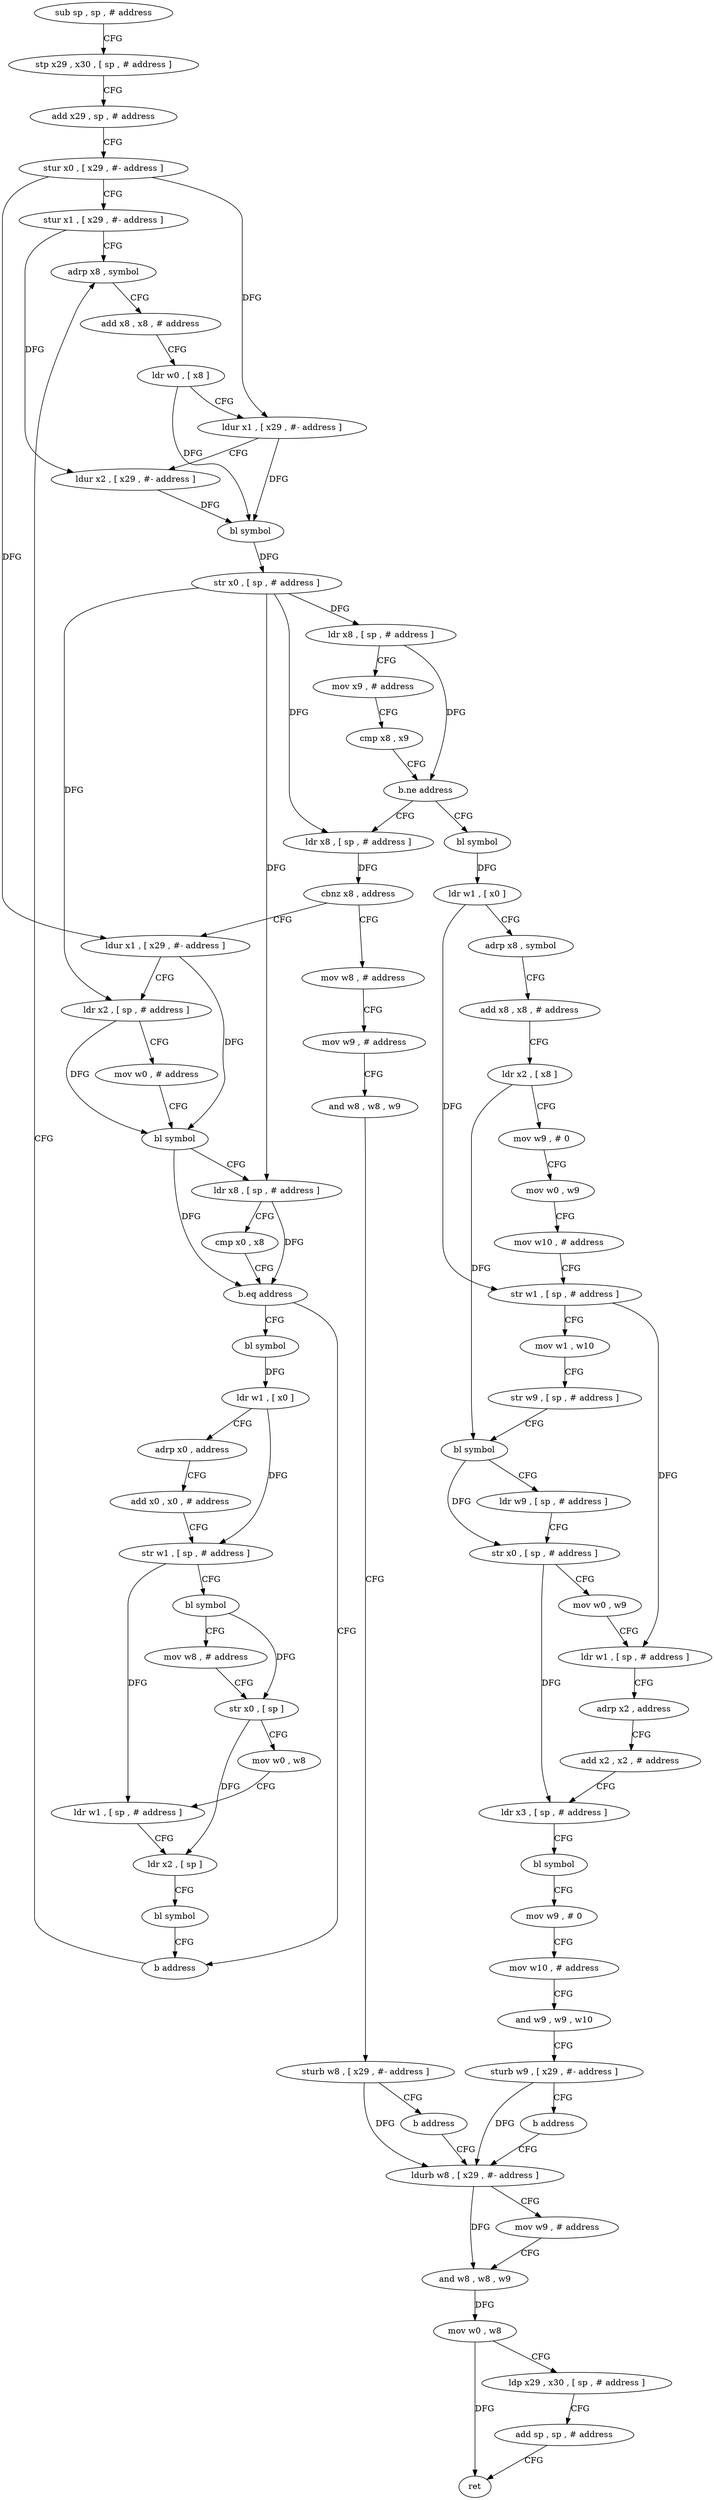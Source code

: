 digraph "func" {
"4208356" [label = "sub sp , sp , # address" ]
"4208360" [label = "stp x29 , x30 , [ sp , # address ]" ]
"4208364" [label = "add x29 , sp , # address" ]
"4208368" [label = "stur x0 , [ x29 , #- address ]" ]
"4208372" [label = "stur x1 , [ x29 , #- address ]" ]
"4208376" [label = "adrp x8 , symbol" ]
"4208520" [label = "ldr x8 , [ sp , # address ]" ]
"4208524" [label = "cbnz x8 , address" ]
"4208548" [label = "ldur x1 , [ x29 , #- address ]" ]
"4208528" [label = "mov w8 , # address" ]
"4208420" [label = "bl symbol" ]
"4208424" [label = "ldr w1 , [ x0 ]" ]
"4208428" [label = "adrp x8 , symbol" ]
"4208432" [label = "add x8 , x8 , # address" ]
"4208436" [label = "ldr x2 , [ x8 ]" ]
"4208440" [label = "mov w9 , # 0" ]
"4208444" [label = "mov w0 , w9" ]
"4208448" [label = "mov w10 , # address" ]
"4208452" [label = "str w1 , [ sp , # address ]" ]
"4208456" [label = "mov w1 , w10" ]
"4208460" [label = "str w9 , [ sp , # address ]" ]
"4208464" [label = "bl symbol" ]
"4208468" [label = "ldr w9 , [ sp , # address ]" ]
"4208472" [label = "str x0 , [ sp , # address ]" ]
"4208476" [label = "mov w0 , w9" ]
"4208480" [label = "ldr w1 , [ sp , # address ]" ]
"4208484" [label = "adrp x2 , address" ]
"4208488" [label = "add x2 , x2 , # address" ]
"4208492" [label = "ldr x3 , [ sp , # address ]" ]
"4208496" [label = "bl symbol" ]
"4208500" [label = "mov w9 , # 0" ]
"4208504" [label = "mov w10 , # address" ]
"4208508" [label = "and w9 , w9 , w10" ]
"4208512" [label = "sturb w9 , [ x29 , #- address ]" ]
"4208516" [label = "b address" ]
"4208628" [label = "ldurb w8 , [ x29 , #- address ]" ]
"4208552" [label = "ldr x2 , [ sp , # address ]" ]
"4208556" [label = "mov w0 , # address" ]
"4208560" [label = "bl symbol" ]
"4208564" [label = "ldr x8 , [ sp , # address ]" ]
"4208568" [label = "cmp x0 , x8" ]
"4208572" [label = "b.eq address" ]
"4208624" [label = "b address" ]
"4208576" [label = "bl symbol" ]
"4208532" [label = "mov w9 , # address" ]
"4208536" [label = "and w8 , w8 , w9" ]
"4208540" [label = "sturb w8 , [ x29 , #- address ]" ]
"4208544" [label = "b address" ]
"4208632" [label = "mov w9 , # address" ]
"4208636" [label = "and w8 , w8 , w9" ]
"4208640" [label = "mov w0 , w8" ]
"4208644" [label = "ldp x29 , x30 , [ sp , # address ]" ]
"4208648" [label = "add sp , sp , # address" ]
"4208652" [label = "ret" ]
"4208580" [label = "ldr w1 , [ x0 ]" ]
"4208584" [label = "adrp x0 , address" ]
"4208588" [label = "add x0 , x0 , # address" ]
"4208592" [label = "str w1 , [ sp , # address ]" ]
"4208596" [label = "bl symbol" ]
"4208600" [label = "mov w8 , # address" ]
"4208604" [label = "str x0 , [ sp ]" ]
"4208608" [label = "mov w0 , w8" ]
"4208612" [label = "ldr w1 , [ sp , # address ]" ]
"4208616" [label = "ldr x2 , [ sp ]" ]
"4208620" [label = "bl symbol" ]
"4208380" [label = "add x8 , x8 , # address" ]
"4208384" [label = "ldr w0 , [ x8 ]" ]
"4208388" [label = "ldur x1 , [ x29 , #- address ]" ]
"4208392" [label = "ldur x2 , [ x29 , #- address ]" ]
"4208396" [label = "bl symbol" ]
"4208400" [label = "str x0 , [ sp , # address ]" ]
"4208404" [label = "ldr x8 , [ sp , # address ]" ]
"4208408" [label = "mov x9 , # address" ]
"4208412" [label = "cmp x8 , x9" ]
"4208416" [label = "b.ne address" ]
"4208356" -> "4208360" [ label = "CFG" ]
"4208360" -> "4208364" [ label = "CFG" ]
"4208364" -> "4208368" [ label = "CFG" ]
"4208368" -> "4208372" [ label = "CFG" ]
"4208368" -> "4208388" [ label = "DFG" ]
"4208368" -> "4208548" [ label = "DFG" ]
"4208372" -> "4208376" [ label = "CFG" ]
"4208372" -> "4208392" [ label = "DFG" ]
"4208376" -> "4208380" [ label = "CFG" ]
"4208520" -> "4208524" [ label = "DFG" ]
"4208524" -> "4208548" [ label = "CFG" ]
"4208524" -> "4208528" [ label = "CFG" ]
"4208548" -> "4208552" [ label = "CFG" ]
"4208548" -> "4208560" [ label = "DFG" ]
"4208528" -> "4208532" [ label = "CFG" ]
"4208420" -> "4208424" [ label = "DFG" ]
"4208424" -> "4208428" [ label = "CFG" ]
"4208424" -> "4208452" [ label = "DFG" ]
"4208428" -> "4208432" [ label = "CFG" ]
"4208432" -> "4208436" [ label = "CFG" ]
"4208436" -> "4208440" [ label = "CFG" ]
"4208436" -> "4208464" [ label = "DFG" ]
"4208440" -> "4208444" [ label = "CFG" ]
"4208444" -> "4208448" [ label = "CFG" ]
"4208448" -> "4208452" [ label = "CFG" ]
"4208452" -> "4208456" [ label = "CFG" ]
"4208452" -> "4208480" [ label = "DFG" ]
"4208456" -> "4208460" [ label = "CFG" ]
"4208460" -> "4208464" [ label = "CFG" ]
"4208464" -> "4208468" [ label = "CFG" ]
"4208464" -> "4208472" [ label = "DFG" ]
"4208468" -> "4208472" [ label = "CFG" ]
"4208472" -> "4208476" [ label = "CFG" ]
"4208472" -> "4208492" [ label = "DFG" ]
"4208476" -> "4208480" [ label = "CFG" ]
"4208480" -> "4208484" [ label = "CFG" ]
"4208484" -> "4208488" [ label = "CFG" ]
"4208488" -> "4208492" [ label = "CFG" ]
"4208492" -> "4208496" [ label = "CFG" ]
"4208496" -> "4208500" [ label = "CFG" ]
"4208500" -> "4208504" [ label = "CFG" ]
"4208504" -> "4208508" [ label = "CFG" ]
"4208508" -> "4208512" [ label = "CFG" ]
"4208512" -> "4208516" [ label = "CFG" ]
"4208512" -> "4208628" [ label = "DFG" ]
"4208516" -> "4208628" [ label = "CFG" ]
"4208628" -> "4208632" [ label = "CFG" ]
"4208628" -> "4208636" [ label = "DFG" ]
"4208552" -> "4208556" [ label = "CFG" ]
"4208552" -> "4208560" [ label = "DFG" ]
"4208556" -> "4208560" [ label = "CFG" ]
"4208560" -> "4208564" [ label = "CFG" ]
"4208560" -> "4208572" [ label = "DFG" ]
"4208564" -> "4208568" [ label = "CFG" ]
"4208564" -> "4208572" [ label = "DFG" ]
"4208568" -> "4208572" [ label = "CFG" ]
"4208572" -> "4208624" [ label = "CFG" ]
"4208572" -> "4208576" [ label = "CFG" ]
"4208624" -> "4208376" [ label = "CFG" ]
"4208576" -> "4208580" [ label = "DFG" ]
"4208532" -> "4208536" [ label = "CFG" ]
"4208536" -> "4208540" [ label = "CFG" ]
"4208540" -> "4208544" [ label = "CFG" ]
"4208540" -> "4208628" [ label = "DFG" ]
"4208544" -> "4208628" [ label = "CFG" ]
"4208632" -> "4208636" [ label = "CFG" ]
"4208636" -> "4208640" [ label = "DFG" ]
"4208640" -> "4208644" [ label = "CFG" ]
"4208640" -> "4208652" [ label = "DFG" ]
"4208644" -> "4208648" [ label = "CFG" ]
"4208648" -> "4208652" [ label = "CFG" ]
"4208580" -> "4208584" [ label = "CFG" ]
"4208580" -> "4208592" [ label = "DFG" ]
"4208584" -> "4208588" [ label = "CFG" ]
"4208588" -> "4208592" [ label = "CFG" ]
"4208592" -> "4208596" [ label = "CFG" ]
"4208592" -> "4208612" [ label = "DFG" ]
"4208596" -> "4208600" [ label = "CFG" ]
"4208596" -> "4208604" [ label = "DFG" ]
"4208600" -> "4208604" [ label = "CFG" ]
"4208604" -> "4208608" [ label = "CFG" ]
"4208604" -> "4208616" [ label = "DFG" ]
"4208608" -> "4208612" [ label = "CFG" ]
"4208612" -> "4208616" [ label = "CFG" ]
"4208616" -> "4208620" [ label = "CFG" ]
"4208620" -> "4208624" [ label = "CFG" ]
"4208380" -> "4208384" [ label = "CFG" ]
"4208384" -> "4208388" [ label = "CFG" ]
"4208384" -> "4208396" [ label = "DFG" ]
"4208388" -> "4208392" [ label = "CFG" ]
"4208388" -> "4208396" [ label = "DFG" ]
"4208392" -> "4208396" [ label = "DFG" ]
"4208396" -> "4208400" [ label = "DFG" ]
"4208400" -> "4208404" [ label = "DFG" ]
"4208400" -> "4208520" [ label = "DFG" ]
"4208400" -> "4208552" [ label = "DFG" ]
"4208400" -> "4208564" [ label = "DFG" ]
"4208404" -> "4208408" [ label = "CFG" ]
"4208404" -> "4208416" [ label = "DFG" ]
"4208408" -> "4208412" [ label = "CFG" ]
"4208412" -> "4208416" [ label = "CFG" ]
"4208416" -> "4208520" [ label = "CFG" ]
"4208416" -> "4208420" [ label = "CFG" ]
}
